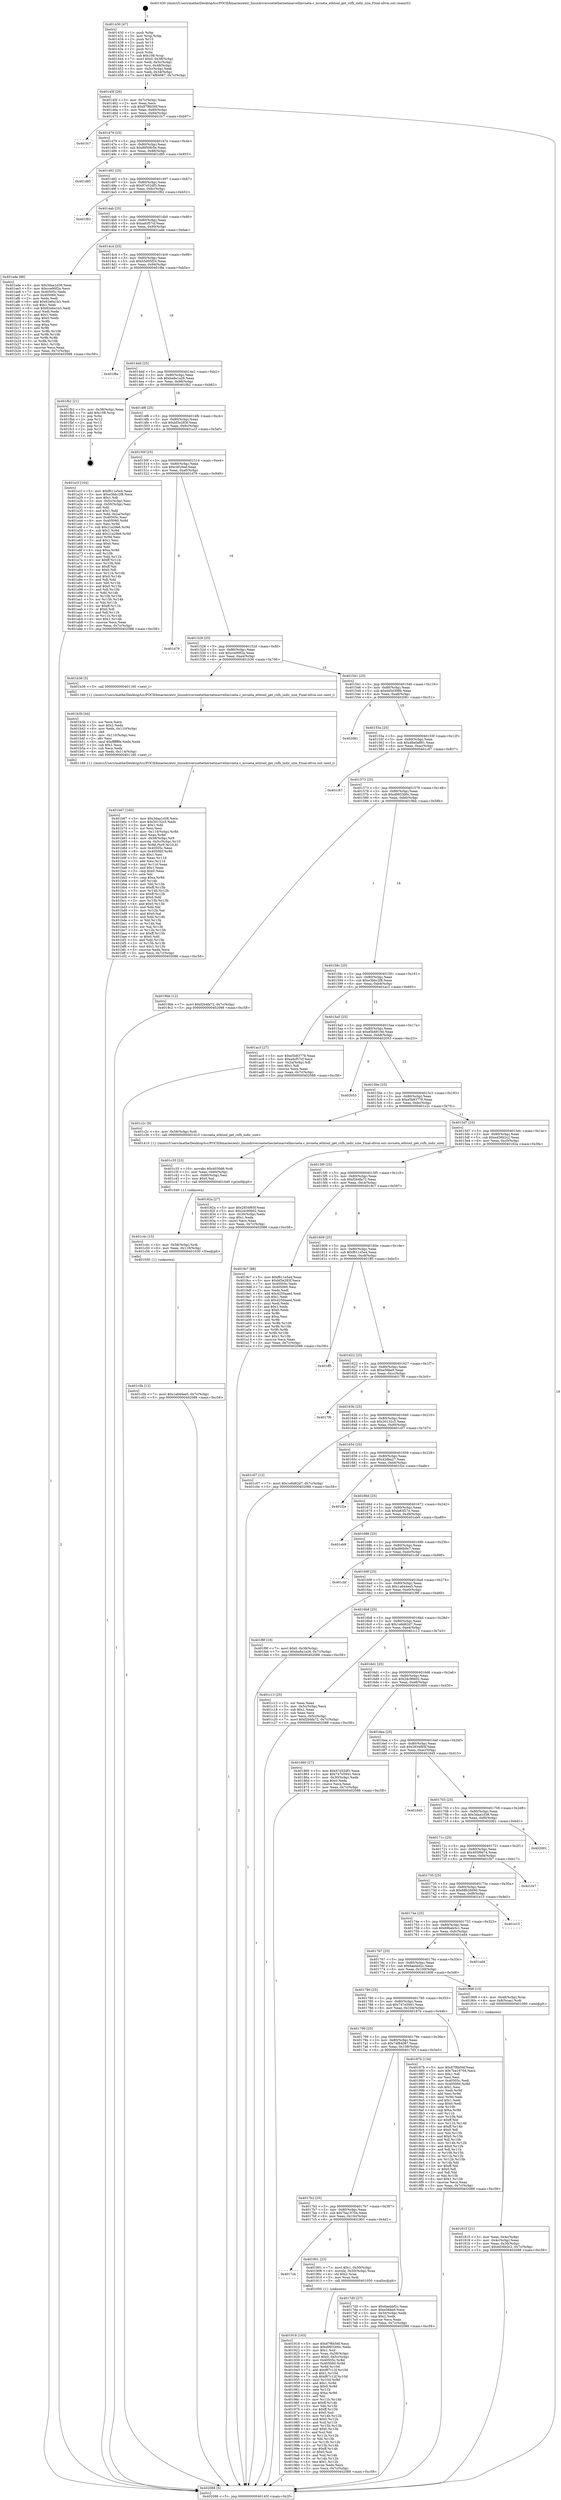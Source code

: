 digraph "0x401430" {
  label = "0x401430 (/mnt/c/Users/mathe/Desktop/tcc/POCII/binaries/extr_linuxdriversnetethernetmarvellmvneta.c_mvneta_ethtool_get_rxfh_indir_size_Final-ollvm.out::main(0))"
  labelloc = "t"
  node[shape=record]

  Entry [label="",width=0.3,height=0.3,shape=circle,fillcolor=black,style=filled]
  "0x40145f" [label="{
     0x40145f [26]\l
     | [instrs]\l
     &nbsp;&nbsp;0x40145f \<+3\>: mov -0x7c(%rbp),%eax\l
     &nbsp;&nbsp;0x401462 \<+2\>: mov %eax,%ecx\l
     &nbsp;&nbsp;0x401464 \<+6\>: sub $0x87f6b56f,%ecx\l
     &nbsp;&nbsp;0x40146a \<+3\>: mov %eax,-0x80(%rbp)\l
     &nbsp;&nbsp;0x40146d \<+6\>: mov %ecx,-0x84(%rbp)\l
     &nbsp;&nbsp;0x401473 \<+6\>: je 0000000000401fc7 \<main+0xb97\>\l
  }"]
  "0x401fc7" [label="{
     0x401fc7\l
  }", style=dashed]
  "0x401479" [label="{
     0x401479 [25]\l
     | [instrs]\l
     &nbsp;&nbsp;0x401479 \<+5\>: jmp 000000000040147e \<main+0x4e\>\l
     &nbsp;&nbsp;0x40147e \<+3\>: mov -0x80(%rbp),%eax\l
     &nbsp;&nbsp;0x401481 \<+5\>: sub $0x8950fc5e,%eax\l
     &nbsp;&nbsp;0x401486 \<+6\>: mov %eax,-0x88(%rbp)\l
     &nbsp;&nbsp;0x40148c \<+6\>: je 0000000000401d85 \<main+0x955\>\l
  }"]
  Exit [label="",width=0.3,height=0.3,shape=circle,fillcolor=black,style=filled,peripheries=2]
  "0x401d85" [label="{
     0x401d85\l
  }", style=dashed]
  "0x401492" [label="{
     0x401492 [25]\l
     | [instrs]\l
     &nbsp;&nbsp;0x401492 \<+5\>: jmp 0000000000401497 \<main+0x67\>\l
     &nbsp;&nbsp;0x401497 \<+3\>: mov -0x80(%rbp),%eax\l
     &nbsp;&nbsp;0x40149a \<+5\>: sub $0x97e52df3,%eax\l
     &nbsp;&nbsp;0x40149f \<+6\>: mov %eax,-0x8c(%rbp)\l
     &nbsp;&nbsp;0x4014a5 \<+6\>: je 0000000000401f82 \<main+0xb52\>\l
  }"]
  "0x401c5b" [label="{
     0x401c5b [12]\l
     | [instrs]\l
     &nbsp;&nbsp;0x401c5b \<+7\>: movl $0x1a644ee5,-0x7c(%rbp)\l
     &nbsp;&nbsp;0x401c62 \<+5\>: jmp 0000000000402088 \<main+0xc58\>\l
  }"]
  "0x401f82" [label="{
     0x401f82\l
  }", style=dashed]
  "0x4014ab" [label="{
     0x4014ab [25]\l
     | [instrs]\l
     &nbsp;&nbsp;0x4014ab \<+5\>: jmp 00000000004014b0 \<main+0x80\>\l
     &nbsp;&nbsp;0x4014b0 \<+3\>: mov -0x80(%rbp),%eax\l
     &nbsp;&nbsp;0x4014b3 \<+5\>: sub $0xadcf57cf,%eax\l
     &nbsp;&nbsp;0x4014b8 \<+6\>: mov %eax,-0x90(%rbp)\l
     &nbsp;&nbsp;0x4014be \<+6\>: je 0000000000401ade \<main+0x6ae\>\l
  }"]
  "0x401c4c" [label="{
     0x401c4c [15]\l
     | [instrs]\l
     &nbsp;&nbsp;0x401c4c \<+4\>: mov -0x58(%rbp),%rdi\l
     &nbsp;&nbsp;0x401c50 \<+6\>: mov %eax,-0x118(%rbp)\l
     &nbsp;&nbsp;0x401c56 \<+5\>: call 0000000000401030 \<free@plt\>\l
     | [calls]\l
     &nbsp;&nbsp;0x401030 \{1\} (unknown)\l
  }"]
  "0x401ade" [label="{
     0x401ade [88]\l
     | [instrs]\l
     &nbsp;&nbsp;0x401ade \<+5\>: mov $0x3daa1d38,%eax\l
     &nbsp;&nbsp;0x401ae3 \<+5\>: mov $0xcce90f2a,%ecx\l
     &nbsp;&nbsp;0x401ae8 \<+7\>: mov 0x40505c,%edx\l
     &nbsp;&nbsp;0x401aef \<+7\>: mov 0x405060,%esi\l
     &nbsp;&nbsp;0x401af6 \<+2\>: mov %edx,%edi\l
     &nbsp;&nbsp;0x401af8 \<+6\>: add $0x62e6a1b3,%edi\l
     &nbsp;&nbsp;0x401afe \<+3\>: sub $0x1,%edi\l
     &nbsp;&nbsp;0x401b01 \<+6\>: sub $0x62e6a1b3,%edi\l
     &nbsp;&nbsp;0x401b07 \<+3\>: imul %edi,%edx\l
     &nbsp;&nbsp;0x401b0a \<+3\>: and $0x1,%edx\l
     &nbsp;&nbsp;0x401b0d \<+3\>: cmp $0x0,%edx\l
     &nbsp;&nbsp;0x401b10 \<+4\>: sete %r8b\l
     &nbsp;&nbsp;0x401b14 \<+3\>: cmp $0xa,%esi\l
     &nbsp;&nbsp;0x401b17 \<+4\>: setl %r9b\l
     &nbsp;&nbsp;0x401b1b \<+3\>: mov %r8b,%r10b\l
     &nbsp;&nbsp;0x401b1e \<+3\>: and %r9b,%r10b\l
     &nbsp;&nbsp;0x401b21 \<+3\>: xor %r9b,%r8b\l
     &nbsp;&nbsp;0x401b24 \<+3\>: or %r8b,%r10b\l
     &nbsp;&nbsp;0x401b27 \<+4\>: test $0x1,%r10b\l
     &nbsp;&nbsp;0x401b2b \<+3\>: cmovne %ecx,%eax\l
     &nbsp;&nbsp;0x401b2e \<+3\>: mov %eax,-0x7c(%rbp)\l
     &nbsp;&nbsp;0x401b31 \<+5\>: jmp 0000000000402088 \<main+0xc58\>\l
  }"]
  "0x4014c4" [label="{
     0x4014c4 [25]\l
     | [instrs]\l
     &nbsp;&nbsp;0x4014c4 \<+5\>: jmp 00000000004014c9 \<main+0x99\>\l
     &nbsp;&nbsp;0x4014c9 \<+3\>: mov -0x80(%rbp),%eax\l
     &nbsp;&nbsp;0x4014cc \<+5\>: sub $0xb5d05f24,%eax\l
     &nbsp;&nbsp;0x4014d1 \<+6\>: mov %eax,-0x94(%rbp)\l
     &nbsp;&nbsp;0x4014d7 \<+6\>: je 0000000000401f8e \<main+0xb5e\>\l
  }"]
  "0x401c35" [label="{
     0x401c35 [23]\l
     | [instrs]\l
     &nbsp;&nbsp;0x401c35 \<+10\>: movabs $0x4030d6,%rdi\l
     &nbsp;&nbsp;0x401c3f \<+3\>: mov %eax,-0x60(%rbp)\l
     &nbsp;&nbsp;0x401c42 \<+3\>: mov -0x60(%rbp),%esi\l
     &nbsp;&nbsp;0x401c45 \<+2\>: mov $0x0,%al\l
     &nbsp;&nbsp;0x401c47 \<+5\>: call 0000000000401040 \<printf@plt\>\l
     | [calls]\l
     &nbsp;&nbsp;0x401040 \{1\} (unknown)\l
  }"]
  "0x401f8e" [label="{
     0x401f8e\l
  }", style=dashed]
  "0x4014dd" [label="{
     0x4014dd [25]\l
     | [instrs]\l
     &nbsp;&nbsp;0x4014dd \<+5\>: jmp 00000000004014e2 \<main+0xb2\>\l
     &nbsp;&nbsp;0x4014e2 \<+3\>: mov -0x80(%rbp),%eax\l
     &nbsp;&nbsp;0x4014e5 \<+5\>: sub $0xba8a1a26,%eax\l
     &nbsp;&nbsp;0x4014ea \<+6\>: mov %eax,-0x98(%rbp)\l
     &nbsp;&nbsp;0x4014f0 \<+6\>: je 0000000000401fb2 \<main+0xb82\>\l
  }"]
  "0x401b67" [label="{
     0x401b67 [160]\l
     | [instrs]\l
     &nbsp;&nbsp;0x401b67 \<+5\>: mov $0x3daa1d38,%ecx\l
     &nbsp;&nbsp;0x401b6c \<+5\>: mov $0x30132c5,%edx\l
     &nbsp;&nbsp;0x401b71 \<+3\>: mov $0x1,%dil\l
     &nbsp;&nbsp;0x401b74 \<+2\>: xor %esi,%esi\l
     &nbsp;&nbsp;0x401b76 \<+7\>: mov -0x114(%rbp),%r8d\l
     &nbsp;&nbsp;0x401b7d \<+4\>: imul %eax,%r8d\l
     &nbsp;&nbsp;0x401b81 \<+4\>: mov -0x58(%rbp),%r9\l
     &nbsp;&nbsp;0x401b85 \<+4\>: movslq -0x5c(%rbp),%r10\l
     &nbsp;&nbsp;0x401b89 \<+4\>: mov %r8d,(%r9,%r10,4)\l
     &nbsp;&nbsp;0x401b8d \<+7\>: mov 0x40505c,%eax\l
     &nbsp;&nbsp;0x401b94 \<+8\>: mov 0x405060,%r8d\l
     &nbsp;&nbsp;0x401b9c \<+3\>: sub $0x1,%esi\l
     &nbsp;&nbsp;0x401b9f \<+3\>: mov %eax,%r11d\l
     &nbsp;&nbsp;0x401ba2 \<+3\>: add %esi,%r11d\l
     &nbsp;&nbsp;0x401ba5 \<+4\>: imul %r11d,%eax\l
     &nbsp;&nbsp;0x401ba9 \<+3\>: and $0x1,%eax\l
     &nbsp;&nbsp;0x401bac \<+3\>: cmp $0x0,%eax\l
     &nbsp;&nbsp;0x401baf \<+3\>: sete %bl\l
     &nbsp;&nbsp;0x401bb2 \<+4\>: cmp $0xa,%r8d\l
     &nbsp;&nbsp;0x401bb6 \<+4\>: setl %r14b\l
     &nbsp;&nbsp;0x401bba \<+3\>: mov %bl,%r15b\l
     &nbsp;&nbsp;0x401bbd \<+4\>: xor $0xff,%r15b\l
     &nbsp;&nbsp;0x401bc1 \<+3\>: mov %r14b,%r12b\l
     &nbsp;&nbsp;0x401bc4 \<+4\>: xor $0xff,%r12b\l
     &nbsp;&nbsp;0x401bc8 \<+4\>: xor $0x0,%dil\l
     &nbsp;&nbsp;0x401bcc \<+3\>: mov %r15b,%r13b\l
     &nbsp;&nbsp;0x401bcf \<+4\>: and $0x0,%r13b\l
     &nbsp;&nbsp;0x401bd3 \<+3\>: and %dil,%bl\l
     &nbsp;&nbsp;0x401bd6 \<+3\>: mov %r12b,%al\l
     &nbsp;&nbsp;0x401bd9 \<+2\>: and $0x0,%al\l
     &nbsp;&nbsp;0x401bdb \<+3\>: and %dil,%r14b\l
     &nbsp;&nbsp;0x401bde \<+3\>: or %bl,%r13b\l
     &nbsp;&nbsp;0x401be1 \<+3\>: or %r14b,%al\l
     &nbsp;&nbsp;0x401be4 \<+3\>: xor %al,%r13b\l
     &nbsp;&nbsp;0x401be7 \<+3\>: or %r12b,%r15b\l
     &nbsp;&nbsp;0x401bea \<+4\>: xor $0xff,%r15b\l
     &nbsp;&nbsp;0x401bee \<+4\>: or $0x0,%dil\l
     &nbsp;&nbsp;0x401bf2 \<+3\>: and %dil,%r15b\l
     &nbsp;&nbsp;0x401bf5 \<+3\>: or %r15b,%r13b\l
     &nbsp;&nbsp;0x401bf8 \<+4\>: test $0x1,%r13b\l
     &nbsp;&nbsp;0x401bfc \<+3\>: cmovne %edx,%ecx\l
     &nbsp;&nbsp;0x401bff \<+3\>: mov %ecx,-0x7c(%rbp)\l
     &nbsp;&nbsp;0x401c02 \<+5\>: jmp 0000000000402088 \<main+0xc58\>\l
  }"]
  "0x401fb2" [label="{
     0x401fb2 [21]\l
     | [instrs]\l
     &nbsp;&nbsp;0x401fb2 \<+3\>: mov -0x38(%rbp),%eax\l
     &nbsp;&nbsp;0x401fb5 \<+7\>: add $0x108,%rsp\l
     &nbsp;&nbsp;0x401fbc \<+1\>: pop %rbx\l
     &nbsp;&nbsp;0x401fbd \<+2\>: pop %r12\l
     &nbsp;&nbsp;0x401fbf \<+2\>: pop %r13\l
     &nbsp;&nbsp;0x401fc1 \<+2\>: pop %r14\l
     &nbsp;&nbsp;0x401fc3 \<+2\>: pop %r15\l
     &nbsp;&nbsp;0x401fc5 \<+1\>: pop %rbp\l
     &nbsp;&nbsp;0x401fc6 \<+1\>: ret\l
  }"]
  "0x4014f6" [label="{
     0x4014f6 [25]\l
     | [instrs]\l
     &nbsp;&nbsp;0x4014f6 \<+5\>: jmp 00000000004014fb \<main+0xcb\>\l
     &nbsp;&nbsp;0x4014fb \<+3\>: mov -0x80(%rbp),%eax\l
     &nbsp;&nbsp;0x4014fe \<+5\>: sub $0xbf3e283f,%eax\l
     &nbsp;&nbsp;0x401503 \<+6\>: mov %eax,-0x9c(%rbp)\l
     &nbsp;&nbsp;0x401509 \<+6\>: je 0000000000401a1f \<main+0x5ef\>\l
  }"]
  "0x401b3b" [label="{
     0x401b3b [44]\l
     | [instrs]\l
     &nbsp;&nbsp;0x401b3b \<+2\>: xor %ecx,%ecx\l
     &nbsp;&nbsp;0x401b3d \<+5\>: mov $0x2,%edx\l
     &nbsp;&nbsp;0x401b42 \<+6\>: mov %edx,-0x110(%rbp)\l
     &nbsp;&nbsp;0x401b48 \<+1\>: cltd\l
     &nbsp;&nbsp;0x401b49 \<+6\>: mov -0x110(%rbp),%esi\l
     &nbsp;&nbsp;0x401b4f \<+2\>: idiv %esi\l
     &nbsp;&nbsp;0x401b51 \<+6\>: imul $0xfffffffe,%edx,%edx\l
     &nbsp;&nbsp;0x401b57 \<+3\>: sub $0x1,%ecx\l
     &nbsp;&nbsp;0x401b5a \<+2\>: sub %ecx,%edx\l
     &nbsp;&nbsp;0x401b5c \<+6\>: mov %edx,-0x114(%rbp)\l
     &nbsp;&nbsp;0x401b62 \<+5\>: call 0000000000401160 \<next_i\>\l
     | [calls]\l
     &nbsp;&nbsp;0x401160 \{1\} (/mnt/c/Users/mathe/Desktop/tcc/POCII/binaries/extr_linuxdriversnetethernetmarvellmvneta.c_mvneta_ethtool_get_rxfh_indir_size_Final-ollvm.out::next_i)\l
  }"]
  "0x401a1f" [label="{
     0x401a1f [164]\l
     | [instrs]\l
     &nbsp;&nbsp;0x401a1f \<+5\>: mov $0xf611e5e4,%eax\l
     &nbsp;&nbsp;0x401a24 \<+5\>: mov $0xe3bbc2f8,%ecx\l
     &nbsp;&nbsp;0x401a29 \<+2\>: mov $0x1,%dl\l
     &nbsp;&nbsp;0x401a2b \<+3\>: mov -0x5c(%rbp),%esi\l
     &nbsp;&nbsp;0x401a2e \<+3\>: cmp -0x50(%rbp),%esi\l
     &nbsp;&nbsp;0x401a31 \<+4\>: setl %dil\l
     &nbsp;&nbsp;0x401a35 \<+4\>: and $0x1,%dil\l
     &nbsp;&nbsp;0x401a39 \<+4\>: mov %dil,-0x2a(%rbp)\l
     &nbsp;&nbsp;0x401a3d \<+7\>: mov 0x40505c,%esi\l
     &nbsp;&nbsp;0x401a44 \<+8\>: mov 0x405060,%r8d\l
     &nbsp;&nbsp;0x401a4c \<+3\>: mov %esi,%r9d\l
     &nbsp;&nbsp;0x401a4f \<+7\>: sub $0x21a29e6,%r9d\l
     &nbsp;&nbsp;0x401a56 \<+4\>: sub $0x1,%r9d\l
     &nbsp;&nbsp;0x401a5a \<+7\>: add $0x21a29e6,%r9d\l
     &nbsp;&nbsp;0x401a61 \<+4\>: imul %r9d,%esi\l
     &nbsp;&nbsp;0x401a65 \<+3\>: and $0x1,%esi\l
     &nbsp;&nbsp;0x401a68 \<+3\>: cmp $0x0,%esi\l
     &nbsp;&nbsp;0x401a6b \<+4\>: sete %dil\l
     &nbsp;&nbsp;0x401a6f \<+4\>: cmp $0xa,%r8d\l
     &nbsp;&nbsp;0x401a73 \<+4\>: setl %r10b\l
     &nbsp;&nbsp;0x401a77 \<+3\>: mov %dil,%r11b\l
     &nbsp;&nbsp;0x401a7a \<+4\>: xor $0xff,%r11b\l
     &nbsp;&nbsp;0x401a7e \<+3\>: mov %r10b,%bl\l
     &nbsp;&nbsp;0x401a81 \<+3\>: xor $0xff,%bl\l
     &nbsp;&nbsp;0x401a84 \<+3\>: xor $0x0,%dl\l
     &nbsp;&nbsp;0x401a87 \<+3\>: mov %r11b,%r14b\l
     &nbsp;&nbsp;0x401a8a \<+4\>: and $0x0,%r14b\l
     &nbsp;&nbsp;0x401a8e \<+3\>: and %dl,%dil\l
     &nbsp;&nbsp;0x401a91 \<+3\>: mov %bl,%r15b\l
     &nbsp;&nbsp;0x401a94 \<+4\>: and $0x0,%r15b\l
     &nbsp;&nbsp;0x401a98 \<+3\>: and %dl,%r10b\l
     &nbsp;&nbsp;0x401a9b \<+3\>: or %dil,%r14b\l
     &nbsp;&nbsp;0x401a9e \<+3\>: or %r10b,%r15b\l
     &nbsp;&nbsp;0x401aa1 \<+3\>: xor %r15b,%r14b\l
     &nbsp;&nbsp;0x401aa4 \<+3\>: or %bl,%r11b\l
     &nbsp;&nbsp;0x401aa7 \<+4\>: xor $0xff,%r11b\l
     &nbsp;&nbsp;0x401aab \<+3\>: or $0x0,%dl\l
     &nbsp;&nbsp;0x401aae \<+3\>: and %dl,%r11b\l
     &nbsp;&nbsp;0x401ab1 \<+3\>: or %r11b,%r14b\l
     &nbsp;&nbsp;0x401ab4 \<+4\>: test $0x1,%r14b\l
     &nbsp;&nbsp;0x401ab8 \<+3\>: cmovne %ecx,%eax\l
     &nbsp;&nbsp;0x401abb \<+3\>: mov %eax,-0x7c(%rbp)\l
     &nbsp;&nbsp;0x401abe \<+5\>: jmp 0000000000402088 \<main+0xc58\>\l
  }"]
  "0x40150f" [label="{
     0x40150f [25]\l
     | [instrs]\l
     &nbsp;&nbsp;0x40150f \<+5\>: jmp 0000000000401514 \<main+0xe4\>\l
     &nbsp;&nbsp;0x401514 \<+3\>: mov -0x80(%rbp),%eax\l
     &nbsp;&nbsp;0x401517 \<+5\>: sub $0xc4f1feef,%eax\l
     &nbsp;&nbsp;0x40151c \<+6\>: mov %eax,-0xa0(%rbp)\l
     &nbsp;&nbsp;0x401522 \<+6\>: je 0000000000401d79 \<main+0x949\>\l
  }"]
  "0x401918" [label="{
     0x401918 [163]\l
     | [instrs]\l
     &nbsp;&nbsp;0x401918 \<+5\>: mov $0x87f6b56f,%ecx\l
     &nbsp;&nbsp;0x40191d \<+5\>: mov $0xd993300c,%edx\l
     &nbsp;&nbsp;0x401922 \<+3\>: mov $0x1,%sil\l
     &nbsp;&nbsp;0x401925 \<+4\>: mov %rax,-0x58(%rbp)\l
     &nbsp;&nbsp;0x401929 \<+7\>: movl $0x0,-0x5c(%rbp)\l
     &nbsp;&nbsp;0x401930 \<+8\>: mov 0x40505c,%r8d\l
     &nbsp;&nbsp;0x401938 \<+8\>: mov 0x405060,%r9d\l
     &nbsp;&nbsp;0x401940 \<+3\>: mov %r8d,%r10d\l
     &nbsp;&nbsp;0x401943 \<+7\>: add $0xf87c12f,%r10d\l
     &nbsp;&nbsp;0x40194a \<+4\>: sub $0x1,%r10d\l
     &nbsp;&nbsp;0x40194e \<+7\>: sub $0xf87c12f,%r10d\l
     &nbsp;&nbsp;0x401955 \<+4\>: imul %r10d,%r8d\l
     &nbsp;&nbsp;0x401959 \<+4\>: and $0x1,%r8d\l
     &nbsp;&nbsp;0x40195d \<+4\>: cmp $0x0,%r8d\l
     &nbsp;&nbsp;0x401961 \<+4\>: sete %r11b\l
     &nbsp;&nbsp;0x401965 \<+4\>: cmp $0xa,%r9d\l
     &nbsp;&nbsp;0x401969 \<+3\>: setl %bl\l
     &nbsp;&nbsp;0x40196c \<+3\>: mov %r11b,%r14b\l
     &nbsp;&nbsp;0x40196f \<+4\>: xor $0xff,%r14b\l
     &nbsp;&nbsp;0x401973 \<+3\>: mov %bl,%r15b\l
     &nbsp;&nbsp;0x401976 \<+4\>: xor $0xff,%r15b\l
     &nbsp;&nbsp;0x40197a \<+4\>: xor $0x0,%sil\l
     &nbsp;&nbsp;0x40197e \<+3\>: mov %r14b,%r12b\l
     &nbsp;&nbsp;0x401981 \<+4\>: and $0x0,%r12b\l
     &nbsp;&nbsp;0x401985 \<+3\>: and %sil,%r11b\l
     &nbsp;&nbsp;0x401988 \<+3\>: mov %r15b,%r13b\l
     &nbsp;&nbsp;0x40198b \<+4\>: and $0x0,%r13b\l
     &nbsp;&nbsp;0x40198f \<+3\>: and %sil,%bl\l
     &nbsp;&nbsp;0x401992 \<+3\>: or %r11b,%r12b\l
     &nbsp;&nbsp;0x401995 \<+3\>: or %bl,%r13b\l
     &nbsp;&nbsp;0x401998 \<+3\>: xor %r13b,%r12b\l
     &nbsp;&nbsp;0x40199b \<+3\>: or %r15b,%r14b\l
     &nbsp;&nbsp;0x40199e \<+4\>: xor $0xff,%r14b\l
     &nbsp;&nbsp;0x4019a2 \<+4\>: or $0x0,%sil\l
     &nbsp;&nbsp;0x4019a6 \<+3\>: and %sil,%r14b\l
     &nbsp;&nbsp;0x4019a9 \<+3\>: or %r14b,%r12b\l
     &nbsp;&nbsp;0x4019ac \<+4\>: test $0x1,%r12b\l
     &nbsp;&nbsp;0x4019b0 \<+3\>: cmovne %edx,%ecx\l
     &nbsp;&nbsp;0x4019b3 \<+3\>: mov %ecx,-0x7c(%rbp)\l
     &nbsp;&nbsp;0x4019b6 \<+5\>: jmp 0000000000402088 \<main+0xc58\>\l
  }"]
  "0x401d79" [label="{
     0x401d79\l
  }", style=dashed]
  "0x401528" [label="{
     0x401528 [25]\l
     | [instrs]\l
     &nbsp;&nbsp;0x401528 \<+5\>: jmp 000000000040152d \<main+0xfd\>\l
     &nbsp;&nbsp;0x40152d \<+3\>: mov -0x80(%rbp),%eax\l
     &nbsp;&nbsp;0x401530 \<+5\>: sub $0xcce90f2a,%eax\l
     &nbsp;&nbsp;0x401535 \<+6\>: mov %eax,-0xa4(%rbp)\l
     &nbsp;&nbsp;0x40153b \<+6\>: je 0000000000401b36 \<main+0x706\>\l
  }"]
  "0x4017cb" [label="{
     0x4017cb\l
  }", style=dashed]
  "0x401b36" [label="{
     0x401b36 [5]\l
     | [instrs]\l
     &nbsp;&nbsp;0x401b36 \<+5\>: call 0000000000401160 \<next_i\>\l
     | [calls]\l
     &nbsp;&nbsp;0x401160 \{1\} (/mnt/c/Users/mathe/Desktop/tcc/POCII/binaries/extr_linuxdriversnetethernetmarvellmvneta.c_mvneta_ethtool_get_rxfh_indir_size_Final-ollvm.out::next_i)\l
  }"]
  "0x401541" [label="{
     0x401541 [25]\l
     | [instrs]\l
     &nbsp;&nbsp;0x401541 \<+5\>: jmp 0000000000401546 \<main+0x116\>\l
     &nbsp;&nbsp;0x401546 \<+3\>: mov -0x80(%rbp),%eax\l
     &nbsp;&nbsp;0x401549 \<+5\>: sub $0xd45d308b,%eax\l
     &nbsp;&nbsp;0x40154e \<+6\>: mov %eax,-0xa8(%rbp)\l
     &nbsp;&nbsp;0x401554 \<+6\>: je 0000000000402081 \<main+0xc51\>\l
  }"]
  "0x401901" [label="{
     0x401901 [23]\l
     | [instrs]\l
     &nbsp;&nbsp;0x401901 \<+7\>: movl $0x1,-0x50(%rbp)\l
     &nbsp;&nbsp;0x401908 \<+4\>: movslq -0x50(%rbp),%rax\l
     &nbsp;&nbsp;0x40190c \<+4\>: shl $0x2,%rax\l
     &nbsp;&nbsp;0x401910 \<+3\>: mov %rax,%rdi\l
     &nbsp;&nbsp;0x401913 \<+5\>: call 0000000000401050 \<malloc@plt\>\l
     | [calls]\l
     &nbsp;&nbsp;0x401050 \{1\} (unknown)\l
  }"]
  "0x402081" [label="{
     0x402081\l
  }", style=dashed]
  "0x40155a" [label="{
     0x40155a [25]\l
     | [instrs]\l
     &nbsp;&nbsp;0x40155a \<+5\>: jmp 000000000040155f \<main+0x12f\>\l
     &nbsp;&nbsp;0x40155f \<+3\>: mov -0x80(%rbp),%eax\l
     &nbsp;&nbsp;0x401562 \<+5\>: sub $0xd8a0a891,%eax\l
     &nbsp;&nbsp;0x401567 \<+6\>: mov %eax,-0xac(%rbp)\l
     &nbsp;&nbsp;0x40156d \<+6\>: je 0000000000401c67 \<main+0x837\>\l
  }"]
  "0x401815" [label="{
     0x401815 [21]\l
     | [instrs]\l
     &nbsp;&nbsp;0x401815 \<+3\>: mov %eax,-0x4c(%rbp)\l
     &nbsp;&nbsp;0x401818 \<+3\>: mov -0x4c(%rbp),%eax\l
     &nbsp;&nbsp;0x40181b \<+3\>: mov %eax,-0x30(%rbp)\l
     &nbsp;&nbsp;0x40181e \<+7\>: movl $0xed36b2c2,-0x7c(%rbp)\l
     &nbsp;&nbsp;0x401825 \<+5\>: jmp 0000000000402088 \<main+0xc58\>\l
  }"]
  "0x401c67" [label="{
     0x401c67\l
  }", style=dashed]
  "0x401573" [label="{
     0x401573 [25]\l
     | [instrs]\l
     &nbsp;&nbsp;0x401573 \<+5\>: jmp 0000000000401578 \<main+0x148\>\l
     &nbsp;&nbsp;0x401578 \<+3\>: mov -0x80(%rbp),%eax\l
     &nbsp;&nbsp;0x40157b \<+5\>: sub $0xd993300c,%eax\l
     &nbsp;&nbsp;0x401580 \<+6\>: mov %eax,-0xb0(%rbp)\l
     &nbsp;&nbsp;0x401586 \<+6\>: je 00000000004019bb \<main+0x58b\>\l
  }"]
  "0x401430" [label="{
     0x401430 [47]\l
     | [instrs]\l
     &nbsp;&nbsp;0x401430 \<+1\>: push %rbp\l
     &nbsp;&nbsp;0x401431 \<+3\>: mov %rsp,%rbp\l
     &nbsp;&nbsp;0x401434 \<+2\>: push %r15\l
     &nbsp;&nbsp;0x401436 \<+2\>: push %r14\l
     &nbsp;&nbsp;0x401438 \<+2\>: push %r13\l
     &nbsp;&nbsp;0x40143a \<+2\>: push %r12\l
     &nbsp;&nbsp;0x40143c \<+1\>: push %rbx\l
     &nbsp;&nbsp;0x40143d \<+7\>: sub $0x108,%rsp\l
     &nbsp;&nbsp;0x401444 \<+7\>: movl $0x0,-0x38(%rbp)\l
     &nbsp;&nbsp;0x40144b \<+3\>: mov %edi,-0x3c(%rbp)\l
     &nbsp;&nbsp;0x40144e \<+4\>: mov %rsi,-0x48(%rbp)\l
     &nbsp;&nbsp;0x401452 \<+3\>: mov -0x3c(%rbp),%edi\l
     &nbsp;&nbsp;0x401455 \<+3\>: mov %edi,-0x34(%rbp)\l
     &nbsp;&nbsp;0x401458 \<+7\>: movl $0x74f84087,-0x7c(%rbp)\l
  }"]
  "0x4019bb" [label="{
     0x4019bb [12]\l
     | [instrs]\l
     &nbsp;&nbsp;0x4019bb \<+7\>: movl $0xf2b4fa72,-0x7c(%rbp)\l
     &nbsp;&nbsp;0x4019c2 \<+5\>: jmp 0000000000402088 \<main+0xc58\>\l
  }"]
  "0x40158c" [label="{
     0x40158c [25]\l
     | [instrs]\l
     &nbsp;&nbsp;0x40158c \<+5\>: jmp 0000000000401591 \<main+0x161\>\l
     &nbsp;&nbsp;0x401591 \<+3\>: mov -0x80(%rbp),%eax\l
     &nbsp;&nbsp;0x401594 \<+5\>: sub $0xe3bbc2f8,%eax\l
     &nbsp;&nbsp;0x401599 \<+6\>: mov %eax,-0xb4(%rbp)\l
     &nbsp;&nbsp;0x40159f \<+6\>: je 0000000000401ac3 \<main+0x693\>\l
  }"]
  "0x402088" [label="{
     0x402088 [5]\l
     | [instrs]\l
     &nbsp;&nbsp;0x402088 \<+5\>: jmp 000000000040145f \<main+0x2f\>\l
  }"]
  "0x401ac3" [label="{
     0x401ac3 [27]\l
     | [instrs]\l
     &nbsp;&nbsp;0x401ac3 \<+5\>: mov $0xe5b83778,%eax\l
     &nbsp;&nbsp;0x401ac8 \<+5\>: mov $0xadcf57cf,%ecx\l
     &nbsp;&nbsp;0x401acd \<+3\>: mov -0x2a(%rbp),%dl\l
     &nbsp;&nbsp;0x401ad0 \<+3\>: test $0x1,%dl\l
     &nbsp;&nbsp;0x401ad3 \<+3\>: cmovne %ecx,%eax\l
     &nbsp;&nbsp;0x401ad6 \<+3\>: mov %eax,-0x7c(%rbp)\l
     &nbsp;&nbsp;0x401ad9 \<+5\>: jmp 0000000000402088 \<main+0xc58\>\l
  }"]
  "0x4015a5" [label="{
     0x4015a5 [25]\l
     | [instrs]\l
     &nbsp;&nbsp;0x4015a5 \<+5\>: jmp 00000000004015aa \<main+0x17a\>\l
     &nbsp;&nbsp;0x4015aa \<+3\>: mov -0x80(%rbp),%eax\l
     &nbsp;&nbsp;0x4015ad \<+5\>: sub $0xe5b6819d,%eax\l
     &nbsp;&nbsp;0x4015b2 \<+6\>: mov %eax,-0xb8(%rbp)\l
     &nbsp;&nbsp;0x4015b8 \<+6\>: je 0000000000402053 \<main+0xc23\>\l
  }"]
  "0x4017b2" [label="{
     0x4017b2 [25]\l
     | [instrs]\l
     &nbsp;&nbsp;0x4017b2 \<+5\>: jmp 00000000004017b7 \<main+0x387\>\l
     &nbsp;&nbsp;0x4017b7 \<+3\>: mov -0x80(%rbp),%eax\l
     &nbsp;&nbsp;0x4017ba \<+5\>: sub $0x7ba19704,%eax\l
     &nbsp;&nbsp;0x4017bf \<+6\>: mov %eax,-0x10c(%rbp)\l
     &nbsp;&nbsp;0x4017c5 \<+6\>: je 0000000000401901 \<main+0x4d1\>\l
  }"]
  "0x402053" [label="{
     0x402053\l
  }", style=dashed]
  "0x4015be" [label="{
     0x4015be [25]\l
     | [instrs]\l
     &nbsp;&nbsp;0x4015be \<+5\>: jmp 00000000004015c3 \<main+0x193\>\l
     &nbsp;&nbsp;0x4015c3 \<+3\>: mov -0x80(%rbp),%eax\l
     &nbsp;&nbsp;0x4015c6 \<+5\>: sub $0xe5b83778,%eax\l
     &nbsp;&nbsp;0x4015cb \<+6\>: mov %eax,-0xbc(%rbp)\l
     &nbsp;&nbsp;0x4015d1 \<+6\>: je 0000000000401c2c \<main+0x7fc\>\l
  }"]
  "0x4017d5" [label="{
     0x4017d5 [27]\l
     | [instrs]\l
     &nbsp;&nbsp;0x4017d5 \<+5\>: mov $0x6aebbf2c,%eax\l
     &nbsp;&nbsp;0x4017da \<+5\>: mov $0xe56be9,%ecx\l
     &nbsp;&nbsp;0x4017df \<+3\>: mov -0x34(%rbp),%edx\l
     &nbsp;&nbsp;0x4017e2 \<+3\>: cmp $0x2,%edx\l
     &nbsp;&nbsp;0x4017e5 \<+3\>: cmovne %ecx,%eax\l
     &nbsp;&nbsp;0x4017e8 \<+3\>: mov %eax,-0x7c(%rbp)\l
     &nbsp;&nbsp;0x4017eb \<+5\>: jmp 0000000000402088 \<main+0xc58\>\l
  }"]
  "0x401c2c" [label="{
     0x401c2c [9]\l
     | [instrs]\l
     &nbsp;&nbsp;0x401c2c \<+4\>: mov -0x58(%rbp),%rdi\l
     &nbsp;&nbsp;0x401c30 \<+5\>: call 0000000000401410 \<mvneta_ethtool_get_rxfh_indir_size\>\l
     | [calls]\l
     &nbsp;&nbsp;0x401410 \{1\} (/mnt/c/Users/mathe/Desktop/tcc/POCII/binaries/extr_linuxdriversnetethernetmarvellmvneta.c_mvneta_ethtool_get_rxfh_indir_size_Final-ollvm.out::mvneta_ethtool_get_rxfh_indir_size)\l
  }"]
  "0x4015d7" [label="{
     0x4015d7 [25]\l
     | [instrs]\l
     &nbsp;&nbsp;0x4015d7 \<+5\>: jmp 00000000004015dc \<main+0x1ac\>\l
     &nbsp;&nbsp;0x4015dc \<+3\>: mov -0x80(%rbp),%eax\l
     &nbsp;&nbsp;0x4015df \<+5\>: sub $0xed36b2c2,%eax\l
     &nbsp;&nbsp;0x4015e4 \<+6\>: mov %eax,-0xc0(%rbp)\l
     &nbsp;&nbsp;0x4015ea \<+6\>: je 000000000040182a \<main+0x3fa\>\l
  }"]
  "0x401799" [label="{
     0x401799 [25]\l
     | [instrs]\l
     &nbsp;&nbsp;0x401799 \<+5\>: jmp 000000000040179e \<main+0x36e\>\l
     &nbsp;&nbsp;0x40179e \<+3\>: mov -0x80(%rbp),%eax\l
     &nbsp;&nbsp;0x4017a1 \<+5\>: sub $0x74f84087,%eax\l
     &nbsp;&nbsp;0x4017a6 \<+6\>: mov %eax,-0x108(%rbp)\l
     &nbsp;&nbsp;0x4017ac \<+6\>: je 00000000004017d5 \<main+0x3a5\>\l
  }"]
  "0x40182a" [label="{
     0x40182a [27]\l
     | [instrs]\l
     &nbsp;&nbsp;0x40182a \<+5\>: mov $0x2834f65f,%eax\l
     &nbsp;&nbsp;0x40182f \<+5\>: mov $0x24c90602,%ecx\l
     &nbsp;&nbsp;0x401834 \<+3\>: mov -0x30(%rbp),%edx\l
     &nbsp;&nbsp;0x401837 \<+3\>: cmp $0x1,%edx\l
     &nbsp;&nbsp;0x40183a \<+3\>: cmovl %ecx,%eax\l
     &nbsp;&nbsp;0x40183d \<+3\>: mov %eax,-0x7c(%rbp)\l
     &nbsp;&nbsp;0x401840 \<+5\>: jmp 0000000000402088 \<main+0xc58\>\l
  }"]
  "0x4015f0" [label="{
     0x4015f0 [25]\l
     | [instrs]\l
     &nbsp;&nbsp;0x4015f0 \<+5\>: jmp 00000000004015f5 \<main+0x1c5\>\l
     &nbsp;&nbsp;0x4015f5 \<+3\>: mov -0x80(%rbp),%eax\l
     &nbsp;&nbsp;0x4015f8 \<+5\>: sub $0xf2b4fa72,%eax\l
     &nbsp;&nbsp;0x4015fd \<+6\>: mov %eax,-0xc4(%rbp)\l
     &nbsp;&nbsp;0x401603 \<+6\>: je 00000000004019c7 \<main+0x597\>\l
  }"]
  "0x40187b" [label="{
     0x40187b [134]\l
     | [instrs]\l
     &nbsp;&nbsp;0x40187b \<+5\>: mov $0x87f6b56f,%eax\l
     &nbsp;&nbsp;0x401880 \<+5\>: mov $0x7ba19704,%ecx\l
     &nbsp;&nbsp;0x401885 \<+2\>: mov $0x1,%dl\l
     &nbsp;&nbsp;0x401887 \<+2\>: xor %esi,%esi\l
     &nbsp;&nbsp;0x401889 \<+7\>: mov 0x40505c,%edi\l
     &nbsp;&nbsp;0x401890 \<+8\>: mov 0x405060,%r8d\l
     &nbsp;&nbsp;0x401898 \<+3\>: sub $0x1,%esi\l
     &nbsp;&nbsp;0x40189b \<+3\>: mov %edi,%r9d\l
     &nbsp;&nbsp;0x40189e \<+3\>: add %esi,%r9d\l
     &nbsp;&nbsp;0x4018a1 \<+4\>: imul %r9d,%edi\l
     &nbsp;&nbsp;0x4018a5 \<+3\>: and $0x1,%edi\l
     &nbsp;&nbsp;0x4018a8 \<+3\>: cmp $0x0,%edi\l
     &nbsp;&nbsp;0x4018ab \<+4\>: sete %r10b\l
     &nbsp;&nbsp;0x4018af \<+4\>: cmp $0xa,%r8d\l
     &nbsp;&nbsp;0x4018b3 \<+4\>: setl %r11b\l
     &nbsp;&nbsp;0x4018b7 \<+3\>: mov %r10b,%bl\l
     &nbsp;&nbsp;0x4018ba \<+3\>: xor $0xff,%bl\l
     &nbsp;&nbsp;0x4018bd \<+3\>: mov %r11b,%r14b\l
     &nbsp;&nbsp;0x4018c0 \<+4\>: xor $0xff,%r14b\l
     &nbsp;&nbsp;0x4018c4 \<+3\>: xor $0x0,%dl\l
     &nbsp;&nbsp;0x4018c7 \<+3\>: mov %bl,%r15b\l
     &nbsp;&nbsp;0x4018ca \<+4\>: and $0x0,%r15b\l
     &nbsp;&nbsp;0x4018ce \<+3\>: and %dl,%r10b\l
     &nbsp;&nbsp;0x4018d1 \<+3\>: mov %r14b,%r12b\l
     &nbsp;&nbsp;0x4018d4 \<+4\>: and $0x0,%r12b\l
     &nbsp;&nbsp;0x4018d8 \<+3\>: and %dl,%r11b\l
     &nbsp;&nbsp;0x4018db \<+3\>: or %r10b,%r15b\l
     &nbsp;&nbsp;0x4018de \<+3\>: or %r11b,%r12b\l
     &nbsp;&nbsp;0x4018e1 \<+3\>: xor %r12b,%r15b\l
     &nbsp;&nbsp;0x4018e4 \<+3\>: or %r14b,%bl\l
     &nbsp;&nbsp;0x4018e7 \<+3\>: xor $0xff,%bl\l
     &nbsp;&nbsp;0x4018ea \<+3\>: or $0x0,%dl\l
     &nbsp;&nbsp;0x4018ed \<+2\>: and %dl,%bl\l
     &nbsp;&nbsp;0x4018ef \<+3\>: or %bl,%r15b\l
     &nbsp;&nbsp;0x4018f2 \<+4\>: test $0x1,%r15b\l
     &nbsp;&nbsp;0x4018f6 \<+3\>: cmovne %ecx,%eax\l
     &nbsp;&nbsp;0x4018f9 \<+3\>: mov %eax,-0x7c(%rbp)\l
     &nbsp;&nbsp;0x4018fc \<+5\>: jmp 0000000000402088 \<main+0xc58\>\l
  }"]
  "0x4019c7" [label="{
     0x4019c7 [88]\l
     | [instrs]\l
     &nbsp;&nbsp;0x4019c7 \<+5\>: mov $0xf611e5e4,%eax\l
     &nbsp;&nbsp;0x4019cc \<+5\>: mov $0xbf3e283f,%ecx\l
     &nbsp;&nbsp;0x4019d1 \<+7\>: mov 0x40505c,%edx\l
     &nbsp;&nbsp;0x4019d8 \<+7\>: mov 0x405060,%esi\l
     &nbsp;&nbsp;0x4019df \<+2\>: mov %edx,%edi\l
     &nbsp;&nbsp;0x4019e1 \<+6\>: add $0x4250aaed,%edi\l
     &nbsp;&nbsp;0x4019e7 \<+3\>: sub $0x1,%edi\l
     &nbsp;&nbsp;0x4019ea \<+6\>: sub $0x4250aaed,%edi\l
     &nbsp;&nbsp;0x4019f0 \<+3\>: imul %edi,%edx\l
     &nbsp;&nbsp;0x4019f3 \<+3\>: and $0x1,%edx\l
     &nbsp;&nbsp;0x4019f6 \<+3\>: cmp $0x0,%edx\l
     &nbsp;&nbsp;0x4019f9 \<+4\>: sete %r8b\l
     &nbsp;&nbsp;0x4019fd \<+3\>: cmp $0xa,%esi\l
     &nbsp;&nbsp;0x401a00 \<+4\>: setl %r9b\l
     &nbsp;&nbsp;0x401a04 \<+3\>: mov %r8b,%r10b\l
     &nbsp;&nbsp;0x401a07 \<+3\>: and %r9b,%r10b\l
     &nbsp;&nbsp;0x401a0a \<+3\>: xor %r9b,%r8b\l
     &nbsp;&nbsp;0x401a0d \<+3\>: or %r8b,%r10b\l
     &nbsp;&nbsp;0x401a10 \<+4\>: test $0x1,%r10b\l
     &nbsp;&nbsp;0x401a14 \<+3\>: cmovne %ecx,%eax\l
     &nbsp;&nbsp;0x401a17 \<+3\>: mov %eax,-0x7c(%rbp)\l
     &nbsp;&nbsp;0x401a1a \<+5\>: jmp 0000000000402088 \<main+0xc58\>\l
  }"]
  "0x401609" [label="{
     0x401609 [25]\l
     | [instrs]\l
     &nbsp;&nbsp;0x401609 \<+5\>: jmp 000000000040160e \<main+0x1de\>\l
     &nbsp;&nbsp;0x40160e \<+3\>: mov -0x80(%rbp),%eax\l
     &nbsp;&nbsp;0x401611 \<+5\>: sub $0xf611e5e4,%eax\l
     &nbsp;&nbsp;0x401616 \<+6\>: mov %eax,-0xc8(%rbp)\l
     &nbsp;&nbsp;0x40161c \<+6\>: je 0000000000401ff5 \<main+0xbc5\>\l
  }"]
  "0x401780" [label="{
     0x401780 [25]\l
     | [instrs]\l
     &nbsp;&nbsp;0x401780 \<+5\>: jmp 0000000000401785 \<main+0x355\>\l
     &nbsp;&nbsp;0x401785 \<+3\>: mov -0x80(%rbp),%eax\l
     &nbsp;&nbsp;0x401788 \<+5\>: sub $0x747e5941,%eax\l
     &nbsp;&nbsp;0x40178d \<+6\>: mov %eax,-0x104(%rbp)\l
     &nbsp;&nbsp;0x401793 \<+6\>: je 000000000040187b \<main+0x44b\>\l
  }"]
  "0x401ff5" [label="{
     0x401ff5\l
  }", style=dashed]
  "0x401622" [label="{
     0x401622 [25]\l
     | [instrs]\l
     &nbsp;&nbsp;0x401622 \<+5\>: jmp 0000000000401627 \<main+0x1f7\>\l
     &nbsp;&nbsp;0x401627 \<+3\>: mov -0x80(%rbp),%eax\l
     &nbsp;&nbsp;0x40162a \<+5\>: sub $0xe56be9,%eax\l
     &nbsp;&nbsp;0x40162f \<+6\>: mov %eax,-0xcc(%rbp)\l
     &nbsp;&nbsp;0x401635 \<+6\>: je 00000000004017f0 \<main+0x3c0\>\l
  }"]
  "0x401808" [label="{
     0x401808 [13]\l
     | [instrs]\l
     &nbsp;&nbsp;0x401808 \<+4\>: mov -0x48(%rbp),%rax\l
     &nbsp;&nbsp;0x40180c \<+4\>: mov 0x8(%rax),%rdi\l
     &nbsp;&nbsp;0x401810 \<+5\>: call 0000000000401060 \<atoi@plt\>\l
     | [calls]\l
     &nbsp;&nbsp;0x401060 \{1\} (unknown)\l
  }"]
  "0x4017f0" [label="{
     0x4017f0\l
  }", style=dashed]
  "0x40163b" [label="{
     0x40163b [25]\l
     | [instrs]\l
     &nbsp;&nbsp;0x40163b \<+5\>: jmp 0000000000401640 \<main+0x210\>\l
     &nbsp;&nbsp;0x401640 \<+3\>: mov -0x80(%rbp),%eax\l
     &nbsp;&nbsp;0x401643 \<+5\>: sub $0x30132c5,%eax\l
     &nbsp;&nbsp;0x401648 \<+6\>: mov %eax,-0xd0(%rbp)\l
     &nbsp;&nbsp;0x40164e \<+6\>: je 0000000000401c07 \<main+0x7d7\>\l
  }"]
  "0x401767" [label="{
     0x401767 [25]\l
     | [instrs]\l
     &nbsp;&nbsp;0x401767 \<+5\>: jmp 000000000040176c \<main+0x33c\>\l
     &nbsp;&nbsp;0x40176c \<+3\>: mov -0x80(%rbp),%eax\l
     &nbsp;&nbsp;0x40176f \<+5\>: sub $0x6aebbf2c,%eax\l
     &nbsp;&nbsp;0x401774 \<+6\>: mov %eax,-0x100(%rbp)\l
     &nbsp;&nbsp;0x40177a \<+6\>: je 0000000000401808 \<main+0x3d8\>\l
  }"]
  "0x401c07" [label="{
     0x401c07 [12]\l
     | [instrs]\l
     &nbsp;&nbsp;0x401c07 \<+7\>: movl $0x1e6d62d7,-0x7c(%rbp)\l
     &nbsp;&nbsp;0x401c0e \<+5\>: jmp 0000000000402088 \<main+0xc58\>\l
  }"]
  "0x401654" [label="{
     0x401654 [25]\l
     | [instrs]\l
     &nbsp;&nbsp;0x401654 \<+5\>: jmp 0000000000401659 \<main+0x229\>\l
     &nbsp;&nbsp;0x401659 \<+3\>: mov -0x80(%rbp),%eax\l
     &nbsp;&nbsp;0x40165c \<+5\>: sub $0x42dba27,%eax\l
     &nbsp;&nbsp;0x401661 \<+6\>: mov %eax,-0xd4(%rbp)\l
     &nbsp;&nbsp;0x401667 \<+6\>: je 0000000000401f2e \<main+0xafe\>\l
  }"]
  "0x401ed4" [label="{
     0x401ed4\l
  }", style=dashed]
  "0x401f2e" [label="{
     0x401f2e\l
  }", style=dashed]
  "0x40166d" [label="{
     0x40166d [25]\l
     | [instrs]\l
     &nbsp;&nbsp;0x40166d \<+5\>: jmp 0000000000401672 \<main+0x242\>\l
     &nbsp;&nbsp;0x401672 \<+3\>: mov -0x80(%rbp),%eax\l
     &nbsp;&nbsp;0x401675 \<+5\>: sub $0xb83f27e,%eax\l
     &nbsp;&nbsp;0x40167a \<+6\>: mov %eax,-0xd8(%rbp)\l
     &nbsp;&nbsp;0x401680 \<+6\>: je 0000000000401eb9 \<main+0xa89\>\l
  }"]
  "0x40174e" [label="{
     0x40174e [25]\l
     | [instrs]\l
     &nbsp;&nbsp;0x40174e \<+5\>: jmp 0000000000401753 \<main+0x323\>\l
     &nbsp;&nbsp;0x401753 \<+3\>: mov -0x80(%rbp),%eax\l
     &nbsp;&nbsp;0x401756 \<+5\>: sub $0x69beb5c1,%eax\l
     &nbsp;&nbsp;0x40175b \<+6\>: mov %eax,-0xfc(%rbp)\l
     &nbsp;&nbsp;0x401761 \<+6\>: je 0000000000401ed4 \<main+0xaa4\>\l
  }"]
  "0x401eb9" [label="{
     0x401eb9\l
  }", style=dashed]
  "0x401686" [label="{
     0x401686 [25]\l
     | [instrs]\l
     &nbsp;&nbsp;0x401686 \<+5\>: jmp 000000000040168b \<main+0x25b\>\l
     &nbsp;&nbsp;0x40168b \<+3\>: mov -0x80(%rbp),%eax\l
     &nbsp;&nbsp;0x40168e \<+5\>: sub $0xd86b9e7,%eax\l
     &nbsp;&nbsp;0x401693 \<+6\>: mov %eax,-0xdc(%rbp)\l
     &nbsp;&nbsp;0x401699 \<+6\>: je 0000000000401cbf \<main+0x88f\>\l
  }"]
  "0x401e15" [label="{
     0x401e15\l
  }", style=dashed]
  "0x401cbf" [label="{
     0x401cbf\l
  }", style=dashed]
  "0x40169f" [label="{
     0x40169f [25]\l
     | [instrs]\l
     &nbsp;&nbsp;0x40169f \<+5\>: jmp 00000000004016a4 \<main+0x274\>\l
     &nbsp;&nbsp;0x4016a4 \<+3\>: mov -0x80(%rbp),%eax\l
     &nbsp;&nbsp;0x4016a7 \<+5\>: sub $0x1a644ee5,%eax\l
     &nbsp;&nbsp;0x4016ac \<+6\>: mov %eax,-0xe0(%rbp)\l
     &nbsp;&nbsp;0x4016b2 \<+6\>: je 0000000000401f9f \<main+0xb6f\>\l
  }"]
  "0x401735" [label="{
     0x401735 [25]\l
     | [instrs]\l
     &nbsp;&nbsp;0x401735 \<+5\>: jmp 000000000040173a \<main+0x30a\>\l
     &nbsp;&nbsp;0x40173a \<+3\>: mov -0x80(%rbp),%eax\l
     &nbsp;&nbsp;0x40173d \<+5\>: sub $0x68b26690,%eax\l
     &nbsp;&nbsp;0x401742 \<+6\>: mov %eax,-0xf8(%rbp)\l
     &nbsp;&nbsp;0x401748 \<+6\>: je 0000000000401e15 \<main+0x9e5\>\l
  }"]
  "0x401f9f" [label="{
     0x401f9f [19]\l
     | [instrs]\l
     &nbsp;&nbsp;0x401f9f \<+7\>: movl $0x0,-0x38(%rbp)\l
     &nbsp;&nbsp;0x401fa6 \<+7\>: movl $0xba8a1a26,-0x7c(%rbp)\l
     &nbsp;&nbsp;0x401fad \<+5\>: jmp 0000000000402088 \<main+0xc58\>\l
  }"]
  "0x4016b8" [label="{
     0x4016b8 [25]\l
     | [instrs]\l
     &nbsp;&nbsp;0x4016b8 \<+5\>: jmp 00000000004016bd \<main+0x28d\>\l
     &nbsp;&nbsp;0x4016bd \<+3\>: mov -0x80(%rbp),%eax\l
     &nbsp;&nbsp;0x4016c0 \<+5\>: sub $0x1e6d62d7,%eax\l
     &nbsp;&nbsp;0x4016c5 \<+6\>: mov %eax,-0xe4(%rbp)\l
     &nbsp;&nbsp;0x4016cb \<+6\>: je 0000000000401c13 \<main+0x7e3\>\l
  }"]
  "0x401f47" [label="{
     0x401f47\l
  }", style=dashed]
  "0x401c13" [label="{
     0x401c13 [25]\l
     | [instrs]\l
     &nbsp;&nbsp;0x401c13 \<+2\>: xor %eax,%eax\l
     &nbsp;&nbsp;0x401c15 \<+3\>: mov -0x5c(%rbp),%ecx\l
     &nbsp;&nbsp;0x401c18 \<+3\>: sub $0x1,%eax\l
     &nbsp;&nbsp;0x401c1b \<+2\>: sub %eax,%ecx\l
     &nbsp;&nbsp;0x401c1d \<+3\>: mov %ecx,-0x5c(%rbp)\l
     &nbsp;&nbsp;0x401c20 \<+7\>: movl $0xf2b4fa72,-0x7c(%rbp)\l
     &nbsp;&nbsp;0x401c27 \<+5\>: jmp 0000000000402088 \<main+0xc58\>\l
  }"]
  "0x4016d1" [label="{
     0x4016d1 [25]\l
     | [instrs]\l
     &nbsp;&nbsp;0x4016d1 \<+5\>: jmp 00000000004016d6 \<main+0x2a6\>\l
     &nbsp;&nbsp;0x4016d6 \<+3\>: mov -0x80(%rbp),%eax\l
     &nbsp;&nbsp;0x4016d9 \<+5\>: sub $0x24c90602,%eax\l
     &nbsp;&nbsp;0x4016de \<+6\>: mov %eax,-0xe8(%rbp)\l
     &nbsp;&nbsp;0x4016e4 \<+6\>: je 0000000000401860 \<main+0x430\>\l
  }"]
  "0x40171c" [label="{
     0x40171c [25]\l
     | [instrs]\l
     &nbsp;&nbsp;0x40171c \<+5\>: jmp 0000000000401721 \<main+0x2f1\>\l
     &nbsp;&nbsp;0x401721 \<+3\>: mov -0x80(%rbp),%eax\l
     &nbsp;&nbsp;0x401724 \<+5\>: sub $0x405f9d74,%eax\l
     &nbsp;&nbsp;0x401729 \<+6\>: mov %eax,-0xf4(%rbp)\l
     &nbsp;&nbsp;0x40172f \<+6\>: je 0000000000401f47 \<main+0xb17\>\l
  }"]
  "0x401860" [label="{
     0x401860 [27]\l
     | [instrs]\l
     &nbsp;&nbsp;0x401860 \<+5\>: mov $0x97e52df3,%eax\l
     &nbsp;&nbsp;0x401865 \<+5\>: mov $0x747e5941,%ecx\l
     &nbsp;&nbsp;0x40186a \<+3\>: mov -0x30(%rbp),%edx\l
     &nbsp;&nbsp;0x40186d \<+3\>: cmp $0x0,%edx\l
     &nbsp;&nbsp;0x401870 \<+3\>: cmove %ecx,%eax\l
     &nbsp;&nbsp;0x401873 \<+3\>: mov %eax,-0x7c(%rbp)\l
     &nbsp;&nbsp;0x401876 \<+5\>: jmp 0000000000402088 \<main+0xc58\>\l
  }"]
  "0x4016ea" [label="{
     0x4016ea [25]\l
     | [instrs]\l
     &nbsp;&nbsp;0x4016ea \<+5\>: jmp 00000000004016ef \<main+0x2bf\>\l
     &nbsp;&nbsp;0x4016ef \<+3\>: mov -0x80(%rbp),%eax\l
     &nbsp;&nbsp;0x4016f2 \<+5\>: sub $0x2834f65f,%eax\l
     &nbsp;&nbsp;0x4016f7 \<+6\>: mov %eax,-0xec(%rbp)\l
     &nbsp;&nbsp;0x4016fd \<+6\>: je 0000000000401845 \<main+0x415\>\l
  }"]
  "0x402001" [label="{
     0x402001\l
  }", style=dashed]
  "0x401845" [label="{
     0x401845\l
  }", style=dashed]
  "0x401703" [label="{
     0x401703 [25]\l
     | [instrs]\l
     &nbsp;&nbsp;0x401703 \<+5\>: jmp 0000000000401708 \<main+0x2d8\>\l
     &nbsp;&nbsp;0x401708 \<+3\>: mov -0x80(%rbp),%eax\l
     &nbsp;&nbsp;0x40170b \<+5\>: sub $0x3daa1d38,%eax\l
     &nbsp;&nbsp;0x401710 \<+6\>: mov %eax,-0xf0(%rbp)\l
     &nbsp;&nbsp;0x401716 \<+6\>: je 0000000000402001 \<main+0xbd1\>\l
  }"]
  Entry -> "0x401430" [label=" 1"]
  "0x40145f" -> "0x401fc7" [label=" 0"]
  "0x40145f" -> "0x401479" [label=" 20"]
  "0x401fb2" -> Exit [label=" 1"]
  "0x401479" -> "0x401d85" [label=" 0"]
  "0x401479" -> "0x401492" [label=" 20"]
  "0x401f9f" -> "0x402088" [label=" 1"]
  "0x401492" -> "0x401f82" [label=" 0"]
  "0x401492" -> "0x4014ab" [label=" 20"]
  "0x401c5b" -> "0x402088" [label=" 1"]
  "0x4014ab" -> "0x401ade" [label=" 1"]
  "0x4014ab" -> "0x4014c4" [label=" 19"]
  "0x401c4c" -> "0x401c5b" [label=" 1"]
  "0x4014c4" -> "0x401f8e" [label=" 0"]
  "0x4014c4" -> "0x4014dd" [label=" 19"]
  "0x401c35" -> "0x401c4c" [label=" 1"]
  "0x4014dd" -> "0x401fb2" [label=" 1"]
  "0x4014dd" -> "0x4014f6" [label=" 18"]
  "0x401c2c" -> "0x401c35" [label=" 1"]
  "0x4014f6" -> "0x401a1f" [label=" 2"]
  "0x4014f6" -> "0x40150f" [label=" 16"]
  "0x401c13" -> "0x402088" [label=" 1"]
  "0x40150f" -> "0x401d79" [label=" 0"]
  "0x40150f" -> "0x401528" [label=" 16"]
  "0x401c07" -> "0x402088" [label=" 1"]
  "0x401528" -> "0x401b36" [label=" 1"]
  "0x401528" -> "0x401541" [label=" 15"]
  "0x401b67" -> "0x402088" [label=" 1"]
  "0x401541" -> "0x402081" [label=" 0"]
  "0x401541" -> "0x40155a" [label=" 15"]
  "0x401b3b" -> "0x401b67" [label=" 1"]
  "0x40155a" -> "0x401c67" [label=" 0"]
  "0x40155a" -> "0x401573" [label=" 15"]
  "0x401ade" -> "0x402088" [label=" 1"]
  "0x401573" -> "0x4019bb" [label=" 1"]
  "0x401573" -> "0x40158c" [label=" 14"]
  "0x401ac3" -> "0x402088" [label=" 2"]
  "0x40158c" -> "0x401ac3" [label=" 2"]
  "0x40158c" -> "0x4015a5" [label=" 12"]
  "0x401a1f" -> "0x402088" [label=" 2"]
  "0x4015a5" -> "0x402053" [label=" 0"]
  "0x4015a5" -> "0x4015be" [label=" 12"]
  "0x4019c7" -> "0x402088" [label=" 2"]
  "0x4015be" -> "0x401c2c" [label=" 1"]
  "0x4015be" -> "0x4015d7" [label=" 11"]
  "0x4019bb" -> "0x402088" [label=" 1"]
  "0x4015d7" -> "0x40182a" [label=" 1"]
  "0x4015d7" -> "0x4015f0" [label=" 10"]
  "0x401901" -> "0x401918" [label=" 1"]
  "0x4015f0" -> "0x4019c7" [label=" 2"]
  "0x4015f0" -> "0x401609" [label=" 8"]
  "0x4017b2" -> "0x4017cb" [label=" 0"]
  "0x401609" -> "0x401ff5" [label=" 0"]
  "0x401609" -> "0x401622" [label=" 8"]
  "0x401b36" -> "0x401b3b" [label=" 1"]
  "0x401622" -> "0x4017f0" [label=" 0"]
  "0x401622" -> "0x40163b" [label=" 8"]
  "0x40187b" -> "0x402088" [label=" 1"]
  "0x40163b" -> "0x401c07" [label=" 1"]
  "0x40163b" -> "0x401654" [label=" 7"]
  "0x40182a" -> "0x402088" [label=" 1"]
  "0x401654" -> "0x401f2e" [label=" 0"]
  "0x401654" -> "0x40166d" [label=" 7"]
  "0x401815" -> "0x402088" [label=" 1"]
  "0x40166d" -> "0x401eb9" [label=" 0"]
  "0x40166d" -> "0x401686" [label=" 7"]
  "0x402088" -> "0x40145f" [label=" 19"]
  "0x401686" -> "0x401cbf" [label=" 0"]
  "0x401686" -> "0x40169f" [label=" 7"]
  "0x401430" -> "0x40145f" [label=" 1"]
  "0x40169f" -> "0x401f9f" [label=" 1"]
  "0x40169f" -> "0x4016b8" [label=" 6"]
  "0x401799" -> "0x4017b2" [label=" 1"]
  "0x4016b8" -> "0x401c13" [label=" 1"]
  "0x4016b8" -> "0x4016d1" [label=" 5"]
  "0x401799" -> "0x4017d5" [label=" 1"]
  "0x4016d1" -> "0x401860" [label=" 1"]
  "0x4016d1" -> "0x4016ea" [label=" 4"]
  "0x401780" -> "0x401799" [label=" 2"]
  "0x4016ea" -> "0x401845" [label=" 0"]
  "0x4016ea" -> "0x401703" [label=" 4"]
  "0x401780" -> "0x40187b" [label=" 1"]
  "0x401703" -> "0x402001" [label=" 0"]
  "0x401703" -> "0x40171c" [label=" 4"]
  "0x401918" -> "0x402088" [label=" 1"]
  "0x40171c" -> "0x401f47" [label=" 0"]
  "0x40171c" -> "0x401735" [label=" 4"]
  "0x4017d5" -> "0x402088" [label=" 1"]
  "0x401735" -> "0x401e15" [label=" 0"]
  "0x401735" -> "0x40174e" [label=" 4"]
  "0x401808" -> "0x401815" [label=" 1"]
  "0x40174e" -> "0x401ed4" [label=" 0"]
  "0x40174e" -> "0x401767" [label=" 4"]
  "0x401860" -> "0x402088" [label=" 1"]
  "0x401767" -> "0x401808" [label=" 1"]
  "0x401767" -> "0x401780" [label=" 3"]
  "0x4017b2" -> "0x401901" [label=" 1"]
}
